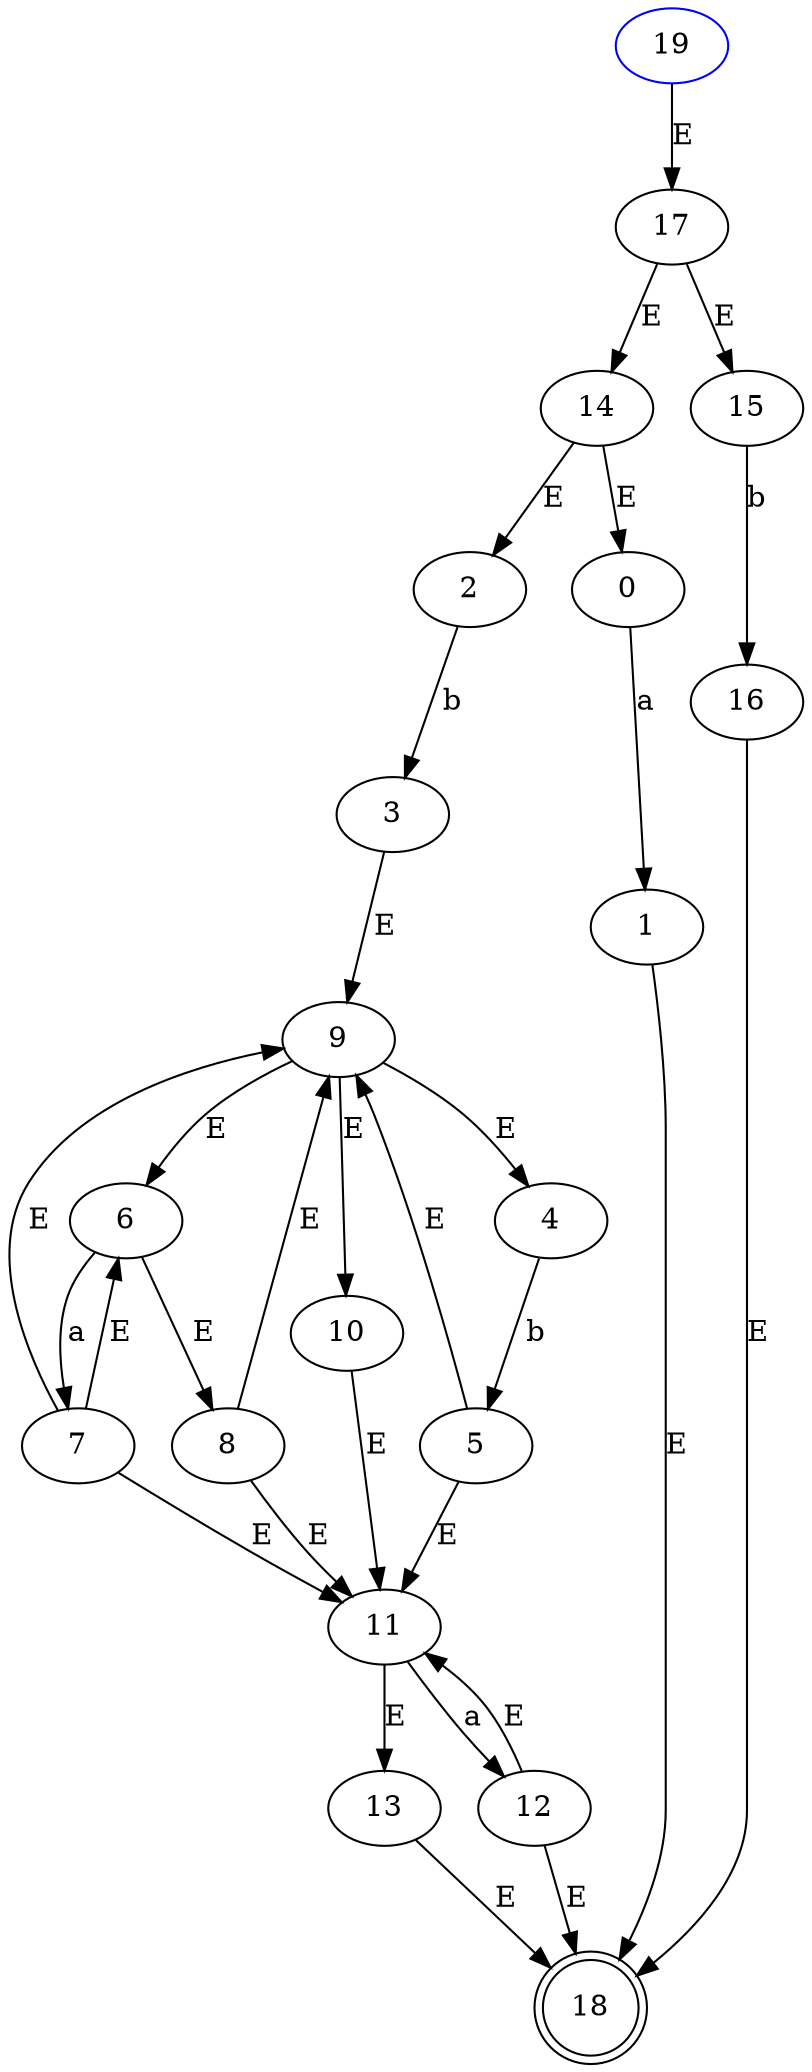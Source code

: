 digraph {
	18 [shape=doublecircle]
	19 [color=blue]
	0 -> 1 [label=a]
	1 -> 18 [label=E]
	14 -> 0 [label=E]
	14 -> 2 [label=E]
	2 -> 3 [label=b]
	3 -> 9 [label=E]
	4 -> 5 [label=b]
	5 -> 9 [label=E]
	5 -> 11 [label=E]
	9 -> 4 [label=E]
	9 -> 6 [label=E]
	9 -> 10 [label=E]
	6 -> 7 [label=a]
	6 -> 8 [label=E]
	7 -> 6 [label=E]
	7 -> 9 [label=E]
	7 -> 11 [label=E]
	8 -> 9 [label=E]
	8 -> 11 [label=E]
	10 -> 11 [label=E]
	11 -> 12 [label=a]
	11 -> 13 [label=E]
	12 -> 11 [label=E]
	12 -> 18 [label=E]
	13 -> 18 [label=E]
	17 -> 14 [label=E]
	17 -> 15 [label=E]
	15 -> 16 [label=b]
	16 -> 18 [label=E]
	19 -> 17 [label=E]
}
